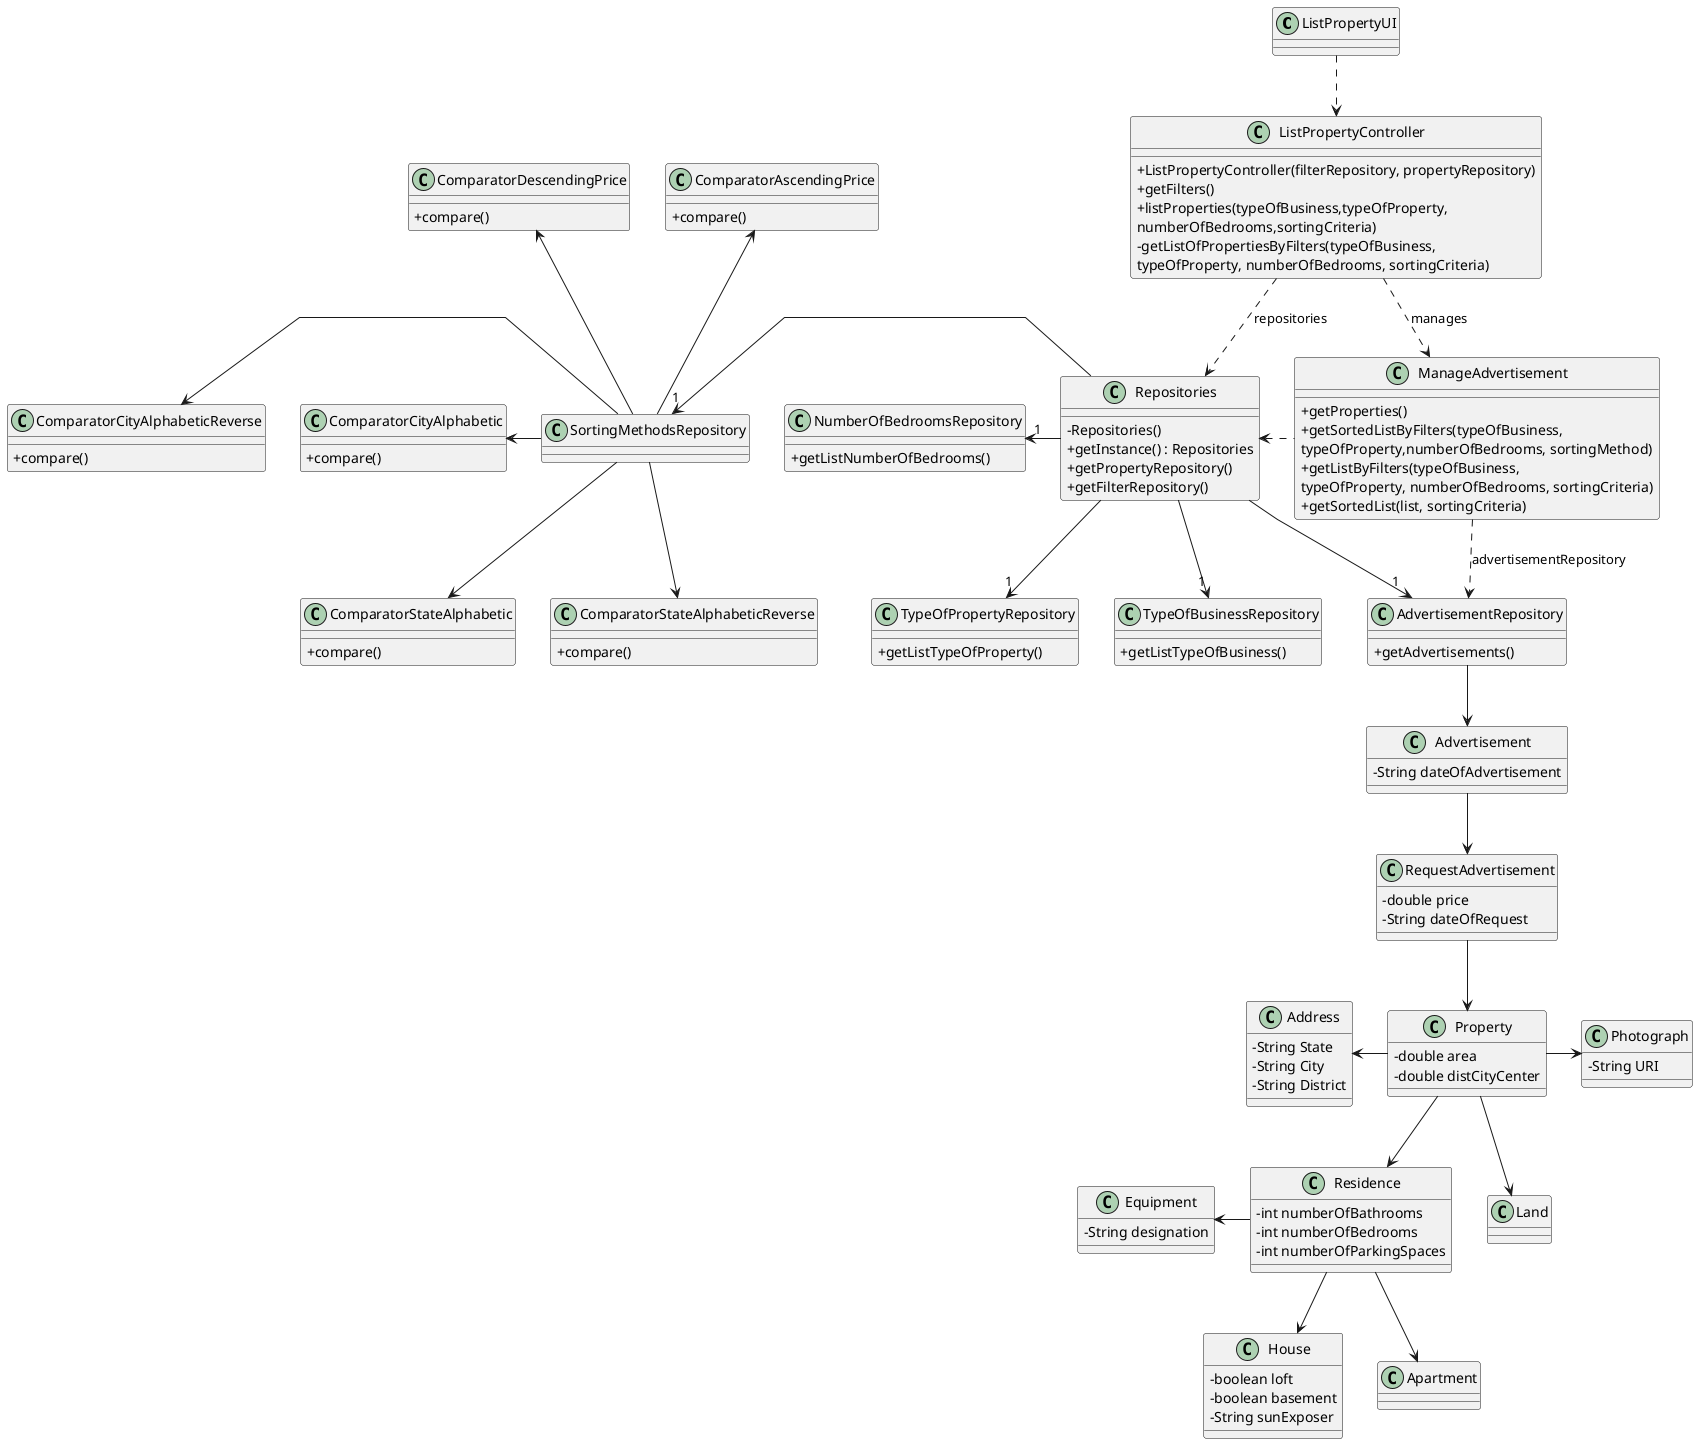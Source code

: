 @startuml
'skinparam monochrome true
skinparam packageStyle rectangle
skinparam shadowing false
skinparam linetype polyline
'skinparam linetype orto

skinparam classAttributeIconSize 0
'left to right direction


class ListPropertyUI {}

class ListPropertyController {
    + ListPropertyController(filterRepository, propertyRepository)
    + getFilters()
    + listProperties(typeOfBusiness,typeOfProperty,\nnumberOfBedrooms,sortingCriteria)
    - getListOfPropertiesByFilters(typeOfBusiness, \ntypeOfProperty, numberOfBedrooms, sortingCriteria)
}

class Repositories {
    - Repositories()
    + getInstance() : Repositories
    + getPropertyRepository()
    + getFilterRepository()
}

class TypeOfBusinessRepository{
    + getListTypeOfBusiness()
}

class TypeOfPropertyRepository{
    + getListTypeOfProperty()
}

class NumberOfBedroomsRepository{
    + getListNumberOfBedrooms()
}

class SortingMethodsRepository{}

class ComparatorAscendingPrice{
    + compare()
}

class ComparatorDescendingPrice{
    + compare()
}

class ComparatorCityAlphabetic{
    + compare()
}

class ComparatorCityAlphabeticReverse{
    + compare()
}

class ComparatorStateAlphabetic{
    + compare()
}

class ComparatorStateAlphabeticReverse{
    + compare()
}

class ManageAdvertisement {
    + getProperties()
    + getSortedListByFilters(typeOfBusiness,\ntypeOfProperty,numberOfBedrooms, sortingMethod)
    + getListByFilters(typeOfBusiness, \ntypeOfProperty, numberOfBedrooms, sortingCriteria)
    + getSortedList(list, sortingCriteria)
}

class AdvertisementRepository{
    + getAdvertisements()

}

class Advertisement {
    -String dateOfAdvertisement
}

class RequestAdvertisement {
    -double price
    -String dateOfRequest
}

class Property{
    - double area
    - double distCityCenter
}

class Address{
    -String State
    -String City
    -String District
}

class Photograph {
    -String URI
}

class Land{

}

class Residence {
    - int numberOfBathrooms
    - int numberOfBedrooms
    - int numberOfParkingSpaces
}

class Equipment {
    -String designation
}

class House {
    -boolean loft
    -boolean basement
    -String sunExposer
}

class Apartment{}


ListPropertyUI ..down> ListPropertyController
'Repositories -> Repositories : instance

ListPropertyController ..right> Repositories : repositories
ListPropertyController ..down> ManageAdvertisement : manages

Repositories --> "1" TypeOfBusinessRepository
Repositories --> "1" TypeOfPropertyRepository
Repositories --left> "1" NumberOfBedroomsRepository
Repositories --right> "1" AdvertisementRepository
Repositories --left> "1" SortingMethodsRepository

SortingMethodsRepository --up> ComparatorAscendingPrice
SortingMethodsRepository --up> ComparatorDescendingPrice
SortingMethodsRepository --left> ComparatorCityAlphabetic
SortingMethodsRepository --left> ComparatorCityAlphabeticReverse
SortingMethodsRepository --down> ComparatorStateAlphabetic
SortingMethodsRepository --down> ComparatorStateAlphabeticReverse

ManageAdvertisement ..> AdvertisementRepository : advertisementRepository
ManageAdvertisement ..left> Repositories
AdvertisementRepository --> Advertisement

Advertisement --> RequestAdvertisement

RequestAdvertisement --> Property

Property --> Residence
Property --right> Photograph
Property --left> Address
Property --> Land

Residence --left> Equipment
Residence --> House
Residence --> Apartment


@enduml